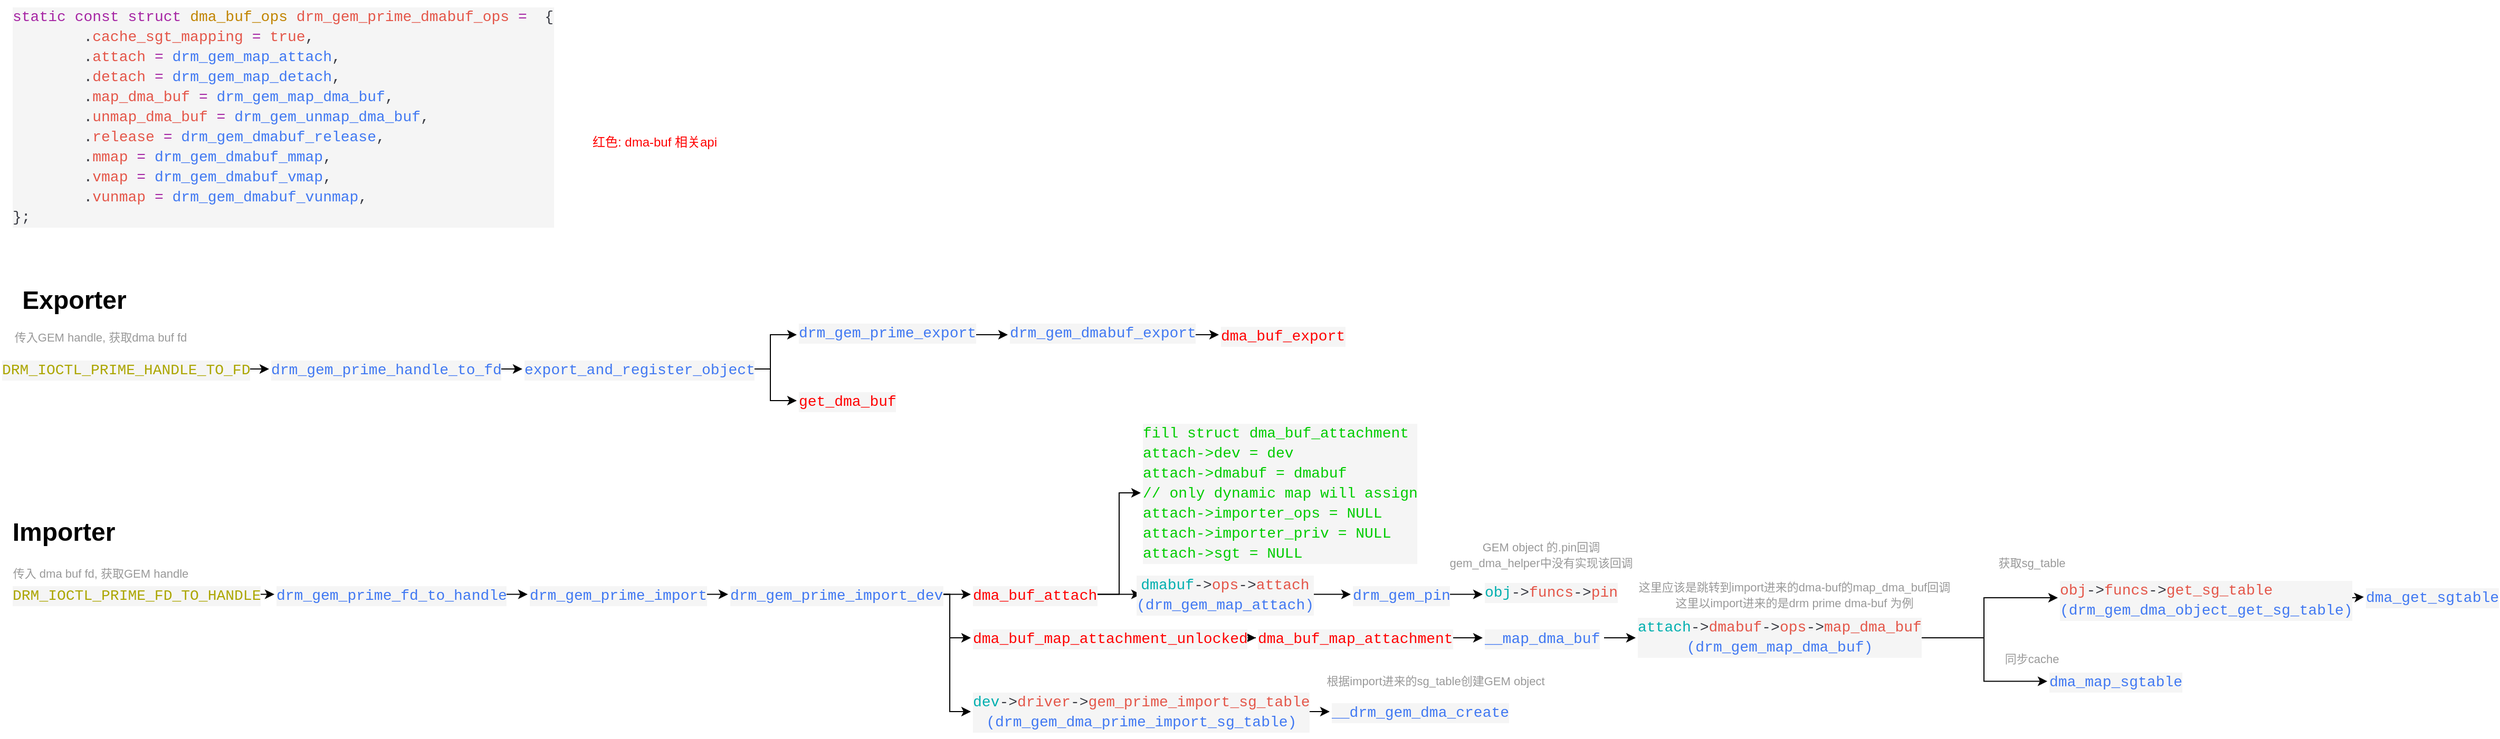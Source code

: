 <mxfile version="25.0.3">
  <diagram name="Page-1" id="syf8CGJI8Fy8KUV9CtZf">
    <mxGraphModel dx="1252" dy="1802" grid="1" gridSize="10" guides="1" tooltips="1" connect="1" arrows="1" fold="1" page="1" pageScale="1" pageWidth="827" pageHeight="1169" math="0" shadow="0">
      <root>
        <mxCell id="0" />
        <mxCell id="1" parent="0" />
        <mxCell id="7QPMSQ-8bjf0m_F3JloD-5" value="" style="edgeStyle=orthogonalEdgeStyle;rounded=0;orthogonalLoop=1;jettySize=auto;html=1;" edge="1" parent="1" source="7QPMSQ-8bjf0m_F3JloD-2" target="7QPMSQ-8bjf0m_F3JloD-3">
          <mxGeometry relative="1" as="geometry" />
        </mxCell>
        <mxCell id="7QPMSQ-8bjf0m_F3JloD-2" value="&lt;div style=&quot;color: #383a42;background-color: #f5f5f5;font-family: Consolas, &#39;Courier New&#39;, monospace;font-weight: normal;font-size: 14px;line-height: 19px;white-space: pre;&quot;&gt;&lt;div&gt;&lt;span style=&quot;color: #aca600;&quot;&gt;DRM_IOCTL_PRIME_HANDLE_TO_FD&lt;/span&gt;&lt;/div&gt;&lt;/div&gt;" style="text;whiteSpace=wrap;html=1;" vertex="1" parent="1">
          <mxGeometry y="95" width="230" height="30" as="geometry" />
        </mxCell>
        <mxCell id="7QPMSQ-8bjf0m_F3JloD-10" style="edgeStyle=orthogonalEdgeStyle;rounded=0;orthogonalLoop=1;jettySize=auto;html=1;exitX=1;exitY=0.5;exitDx=0;exitDy=0;entryX=0;entryY=0.5;entryDx=0;entryDy=0;" edge="1" parent="1" source="7QPMSQ-8bjf0m_F3JloD-3" target="7QPMSQ-8bjf0m_F3JloD-8">
          <mxGeometry relative="1" as="geometry" />
        </mxCell>
        <mxCell id="7QPMSQ-8bjf0m_F3JloD-3" value="&lt;div style=&quot;color: #383a42;background-color: #f5f5f5;font-family: Consolas, &#39;Courier New&#39;, monospace;font-weight: normal;font-size: 14px;line-height: 19px;white-space: pre;&quot;&gt;&lt;div&gt;&lt;span style=&quot;color: #4078f2;&quot;&gt;drm_gem_prime_handle_to_fd&lt;/span&gt;&lt;/div&gt;&lt;/div&gt;" style="text;whiteSpace=wrap;html=1;" vertex="1" parent="1">
          <mxGeometry x="255" y="95" width="210" height="30" as="geometry" />
        </mxCell>
        <mxCell id="7QPMSQ-8bjf0m_F3JloD-6" value="&lt;font color=&quot;#999999&quot; style=&quot;font-size: 11px;&quot;&gt;传入GEM handle, 获取dma buf fd&lt;/font&gt;" style="text;html=1;align=center;verticalAlign=middle;resizable=0;points=[];autosize=1;strokeColor=none;fillColor=none;" vertex="1" parent="1">
          <mxGeometry y="65" width="190" height="30" as="geometry" />
        </mxCell>
        <mxCell id="7QPMSQ-8bjf0m_F3JloD-13" value="" style="edgeStyle=orthogonalEdgeStyle;rounded=0;orthogonalLoop=1;jettySize=auto;html=1;" edge="1" parent="1" source="7QPMSQ-8bjf0m_F3JloD-8" target="7QPMSQ-8bjf0m_F3JloD-12">
          <mxGeometry relative="1" as="geometry" />
        </mxCell>
        <mxCell id="7QPMSQ-8bjf0m_F3JloD-15" style="edgeStyle=orthogonalEdgeStyle;rounded=0;orthogonalLoop=1;jettySize=auto;html=1;exitX=1;exitY=0.5;exitDx=0;exitDy=0;entryX=0;entryY=0.5;entryDx=0;entryDy=0;" edge="1" parent="1" source="7QPMSQ-8bjf0m_F3JloD-8" target="7QPMSQ-8bjf0m_F3JloD-14">
          <mxGeometry relative="1" as="geometry" />
        </mxCell>
        <mxCell id="7QPMSQ-8bjf0m_F3JloD-8" value="&lt;div style=&quot;color: #383a42;background-color: #f5f5f5;font-family: Consolas, &#39;Courier New&#39;, monospace;font-weight: normal;font-size: 14px;line-height: 19px;white-space: pre;&quot;&gt;&lt;div&gt;&lt;span style=&quot;color: #4078f2;&quot;&gt;export_and_register_object&lt;/span&gt;&lt;/div&gt;&lt;/div&gt;" style="text;whiteSpace=wrap;html=1;" vertex="1" parent="1">
          <mxGeometry x="495" y="95" width="210" height="30" as="geometry" />
        </mxCell>
        <mxCell id="7QPMSQ-8bjf0m_F3JloD-17" value="" style="edgeStyle=orthogonalEdgeStyle;rounded=0;orthogonalLoop=1;jettySize=auto;html=1;" edge="1" parent="1" source="7QPMSQ-8bjf0m_F3JloD-12" target="7QPMSQ-8bjf0m_F3JloD-16">
          <mxGeometry relative="1" as="geometry" />
        </mxCell>
        <mxCell id="7QPMSQ-8bjf0m_F3JloD-12" value="&lt;div style=&quot;color: #383a42;background-color: #f5f5f5;font-family: Consolas, &#39;Courier New&#39;, monospace;font-weight: normal;font-size: 14px;line-height: 19px;white-space: pre;&quot;&gt;&lt;div&gt;&lt;span style=&quot;color: #4078f2;&quot;&gt;drm_gem_prime_export&lt;/span&gt;&lt;/div&gt;&lt;/div&gt;" style="text;whiteSpace=wrap;html=1;" vertex="1" parent="1">
          <mxGeometry x="755" y="60" width="160" height="35" as="geometry" />
        </mxCell>
        <mxCell id="7QPMSQ-8bjf0m_F3JloD-14" value="&lt;div style=&quot;background-color: rgb(245, 245, 245); font-family: Consolas, &amp;quot;Courier New&amp;quot;, monospace; font-weight: normal; font-size: 14px; line-height: 19px; white-space: pre;&quot;&gt;&lt;div style=&quot;&quot;&gt;&lt;font color=&quot;#ff0000&quot;&gt;get_dma_buf&lt;/font&gt;&lt;/div&gt;&lt;/div&gt;" style="text;whiteSpace=wrap;html=1;" vertex="1" parent="1">
          <mxGeometry x="755" y="125" width="90" height="30" as="geometry" />
        </mxCell>
        <mxCell id="7QPMSQ-8bjf0m_F3JloD-19" value="" style="edgeStyle=orthogonalEdgeStyle;rounded=0;orthogonalLoop=1;jettySize=auto;html=1;" edge="1" parent="1" source="7QPMSQ-8bjf0m_F3JloD-16" target="7QPMSQ-8bjf0m_F3JloD-18">
          <mxGeometry relative="1" as="geometry" />
        </mxCell>
        <mxCell id="7QPMSQ-8bjf0m_F3JloD-16" value="&lt;div style=&quot;color: #383a42;background-color: #f5f5f5;font-family: Consolas, &#39;Courier New&#39;, monospace;font-weight: normal;font-size: 14px;line-height: 19px;white-space: pre;&quot;&gt;&lt;div&gt;&lt;span style=&quot;color: #4078f2;&quot;&gt;drm_gem_dmabuf_export&lt;/span&gt;&lt;/div&gt;&lt;/div&gt;" style="text;whiteSpace=wrap;html=1;" vertex="1" parent="1">
          <mxGeometry x="955" y="60" width="170" height="35" as="geometry" />
        </mxCell>
        <mxCell id="7QPMSQ-8bjf0m_F3JloD-18" value="&lt;div style=&quot;background-color: rgb(245, 245, 245); font-family: Consolas, &amp;quot;Courier New&amp;quot;, monospace; font-weight: normal; font-size: 14px; line-height: 19px; white-space: pre;&quot;&gt;&lt;div style=&quot;&quot;&gt;&lt;font color=&quot;#ff0000&quot;&gt;dma_buf_export&lt;/font&gt;&lt;/div&gt;&lt;/div&gt;" style="text;whiteSpace=wrap;html=1;" vertex="1" parent="1">
          <mxGeometry x="1155" y="62.5" width="120" height="30" as="geometry" />
        </mxCell>
        <mxCell id="7QPMSQ-8bjf0m_F3JloD-24" value="" style="edgeStyle=orthogonalEdgeStyle;rounded=0;orthogonalLoop=1;jettySize=auto;html=1;" edge="1" parent="1" source="7QPMSQ-8bjf0m_F3JloD-20" target="7QPMSQ-8bjf0m_F3JloD-23">
          <mxGeometry relative="1" as="geometry" />
        </mxCell>
        <mxCell id="7QPMSQ-8bjf0m_F3JloD-20" value="&lt;div style=&quot;color: #383a42;background-color: #f5f5f5;font-family: Consolas, &#39;Courier New&#39;, monospace;font-weight: normal;font-size: 14px;line-height: 19px;white-space: pre;&quot;&gt;&lt;div&gt;&lt;span style=&quot;color: #aca600;&quot;&gt;DRM_IOCTL_PRIME_FD_TO_HANDLE&lt;/span&gt;&lt;/div&gt;&lt;/div&gt;" style="text;whiteSpace=wrap;html=1;" vertex="1" parent="1">
          <mxGeometry x="10" y="308.75" width="220" height="30" as="geometry" />
        </mxCell>
        <mxCell id="7QPMSQ-8bjf0m_F3JloD-21" value="传入 dma buf fd, 获取GEM handle" style="text;html=1;align=center;verticalAlign=middle;resizable=0;points=[];autosize=1;strokeColor=none;fillColor=none;fontSize=11;fontColor=#999999;" vertex="1" parent="1">
          <mxGeometry y="288.75" width="190" height="30" as="geometry" />
        </mxCell>
        <mxCell id="7QPMSQ-8bjf0m_F3JloD-27" value="" style="edgeStyle=orthogonalEdgeStyle;rounded=0;orthogonalLoop=1;jettySize=auto;html=1;" edge="1" parent="1" source="7QPMSQ-8bjf0m_F3JloD-22" target="7QPMSQ-8bjf0m_F3JloD-25">
          <mxGeometry relative="1" as="geometry" />
        </mxCell>
        <mxCell id="7QPMSQ-8bjf0m_F3JloD-22" value="&lt;div style=&quot;color: #383a42;background-color: #f5f5f5;font-family: Consolas, &#39;Courier New&#39;, monospace;font-weight: normal;font-size: 14px;line-height: 19px;white-space: pre;&quot;&gt;&lt;div&gt;&lt;span style=&quot;color: #4078f2;&quot;&gt;drm_gem_prime_import&lt;/span&gt;&lt;/div&gt;&lt;/div&gt;" style="text;whiteSpace=wrap;html=1;" vertex="1" parent="1">
          <mxGeometry x="500" y="308.75" width="160" height="30" as="geometry" />
        </mxCell>
        <mxCell id="7QPMSQ-8bjf0m_F3JloD-26" value="" style="edgeStyle=orthogonalEdgeStyle;rounded=0;orthogonalLoop=1;jettySize=auto;html=1;" edge="1" parent="1" source="7QPMSQ-8bjf0m_F3JloD-23" target="7QPMSQ-8bjf0m_F3JloD-22">
          <mxGeometry relative="1" as="geometry" />
        </mxCell>
        <mxCell id="7QPMSQ-8bjf0m_F3JloD-23" value="&lt;div style=&quot;color: #383a42;background-color: #f5f5f5;font-family: Consolas, &#39;Courier New&#39;, monospace;font-weight: normal;font-size: 14px;line-height: 19px;white-space: pre;&quot;&gt;&lt;div&gt;&lt;span style=&quot;color: #4078f2;&quot;&gt;drm_gem_prime_fd_to_handle&lt;/span&gt;&lt;/div&gt;&lt;/div&gt;" style="text;whiteSpace=wrap;html=1;" vertex="1" parent="1">
          <mxGeometry x="260" y="308.75" width="210" height="30" as="geometry" />
        </mxCell>
        <mxCell id="7QPMSQ-8bjf0m_F3JloD-29" style="edgeStyle=orthogonalEdgeStyle;rounded=0;orthogonalLoop=1;jettySize=auto;html=1;exitX=1;exitY=0.5;exitDx=0;exitDy=0;entryX=0;entryY=0.5;entryDx=0;entryDy=0;" edge="1" parent="1" source="7QPMSQ-8bjf0m_F3JloD-25" target="7QPMSQ-8bjf0m_F3JloD-28">
          <mxGeometry relative="1" as="geometry" />
        </mxCell>
        <mxCell id="7QPMSQ-8bjf0m_F3JloD-41" style="edgeStyle=orthogonalEdgeStyle;rounded=0;orthogonalLoop=1;jettySize=auto;html=1;exitX=1;exitY=0.5;exitDx=0;exitDy=0;entryX=0;entryY=0.5;entryDx=0;entryDy=0;" edge="1" parent="1" source="7QPMSQ-8bjf0m_F3JloD-25" target="7QPMSQ-8bjf0m_F3JloD-39">
          <mxGeometry relative="1" as="geometry" />
        </mxCell>
        <mxCell id="7QPMSQ-8bjf0m_F3JloD-43" style="edgeStyle=orthogonalEdgeStyle;rounded=0;orthogonalLoop=1;jettySize=auto;html=1;exitX=1;exitY=0.5;exitDx=0;exitDy=0;entryX=0;entryY=0.5;entryDx=0;entryDy=0;" edge="1" parent="1" source="7QPMSQ-8bjf0m_F3JloD-25" target="7QPMSQ-8bjf0m_F3JloD-42">
          <mxGeometry relative="1" as="geometry" />
        </mxCell>
        <mxCell id="7QPMSQ-8bjf0m_F3JloD-25" value="&lt;div style=&quot;color: #383a42;background-color: #f5f5f5;font-family: Consolas, &#39;Courier New&#39;, monospace;font-weight: normal;font-size: 14px;line-height: 19px;white-space: pre;&quot;&gt;&lt;div&gt;&lt;span style=&quot;color: #4078f2;&quot;&gt;drm_gem_prime_import_dev&lt;/span&gt;&lt;/div&gt;&lt;/div&gt;" style="text;whiteSpace=wrap;html=1;" vertex="1" parent="1">
          <mxGeometry x="690" y="308.75" width="190" height="30" as="geometry" />
        </mxCell>
        <mxCell id="7QPMSQ-8bjf0m_F3JloD-31" value="" style="edgeStyle=orthogonalEdgeStyle;rounded=0;orthogonalLoop=1;jettySize=auto;html=1;" edge="1" parent="1" source="7QPMSQ-8bjf0m_F3JloD-28" target="7QPMSQ-8bjf0m_F3JloD-30">
          <mxGeometry relative="1" as="geometry" />
        </mxCell>
        <mxCell id="7QPMSQ-8bjf0m_F3JloD-54" style="edgeStyle=orthogonalEdgeStyle;rounded=0;orthogonalLoop=1;jettySize=auto;html=1;exitX=1;exitY=0.5;exitDx=0;exitDy=0;entryX=0;entryY=0.5;entryDx=0;entryDy=0;" edge="1" parent="1" source="7QPMSQ-8bjf0m_F3JloD-28" target="7QPMSQ-8bjf0m_F3JloD-52">
          <mxGeometry relative="1" as="geometry" />
        </mxCell>
        <mxCell id="7QPMSQ-8bjf0m_F3JloD-28" value="&lt;div style=&quot;background-color: rgb(245, 245, 245); font-family: Consolas, &amp;quot;Courier New&amp;quot;, monospace; font-weight: normal; font-size: 14px; line-height: 19px; white-space: pre;&quot;&gt;&lt;div style=&quot;&quot;&gt;&lt;font color=&quot;#ff0000&quot;&gt;dma_buf_attach&lt;/font&gt;&lt;/div&gt;&lt;/div&gt;" style="text;whiteSpace=wrap;html=1;" vertex="1" parent="1">
          <mxGeometry x="920" y="308.75" width="120" height="30" as="geometry" />
        </mxCell>
        <mxCell id="7QPMSQ-8bjf0m_F3JloD-35" value="" style="edgeStyle=orthogonalEdgeStyle;rounded=0;orthogonalLoop=1;jettySize=auto;html=1;" edge="1" parent="1" source="7QPMSQ-8bjf0m_F3JloD-30" target="7QPMSQ-8bjf0m_F3JloD-34">
          <mxGeometry relative="1" as="geometry" />
        </mxCell>
        <mxCell id="7QPMSQ-8bjf0m_F3JloD-30" value="&lt;div style=&quot;background-color: rgb(245, 245, 245); font-family: Consolas, &amp;quot;Courier New&amp;quot;, monospace; font-weight: normal; font-size: 14px; line-height: 19px; white-space: pre;&quot;&gt;&lt;div style=&quot;color: rgb(56, 58, 66);&quot;&gt;&lt;span style=&quot;color: #00afaf;&quot;&gt;dmabuf&lt;/span&gt;&lt;span style=&quot;color: #383a42;&quot;&gt;-&amp;gt;&lt;/span&gt;&lt;span style=&quot;color: #e45649;&quot;&gt;ops&lt;/span&gt;&lt;span style=&quot;color: #383a42;&quot;&gt;-&amp;gt;&lt;/span&gt;&lt;span style=&quot;color: #e45649;&quot;&gt;attach&lt;/span&gt;&lt;/div&gt;&lt;div style=&quot;&quot;&gt;&lt;span style=&quot;color: rgb(64, 120, 242);&quot;&gt;(drm_gem_map_attach)&lt;/span&gt;&lt;/div&gt;&lt;/div&gt;" style="text;whiteSpace=wrap;html=1;align=center;" vertex="1" parent="1">
          <mxGeometry x="1081" y="298.75" width="160" height="50" as="geometry" />
        </mxCell>
        <mxCell id="7QPMSQ-8bjf0m_F3JloD-32" value="&lt;div style=&quot;color: #383a42;background-color: #f5f5f5;font-family: Consolas, &#39;Courier New&#39;, monospace;font-weight: normal;font-size: 14px;line-height: 19px;white-space: pre;&quot;&gt;&lt;div&gt;&lt;span style=&quot;color: #a626a4;&quot;&gt;static&lt;/span&gt;&lt;span style=&quot;color: #383a42;&quot;&gt; &lt;/span&gt;&lt;span style=&quot;color: #a626a4;&quot;&gt;const&lt;/span&gt;&lt;span style=&quot;color: #383a42;&quot;&gt; &lt;/span&gt;&lt;span style=&quot;color: #a626a4;&quot;&gt;struct&lt;/span&gt;&lt;span style=&quot;color: #383a42;&quot;&gt; &lt;/span&gt;&lt;span style=&quot;color: #c18401;&quot;&gt;dma_buf_ops&lt;/span&gt;&lt;span style=&quot;color: #383a42;&quot;&gt; &lt;/span&gt;&lt;span style=&quot;color: #e45649;&quot;&gt;drm_gem_prime_dmabuf_ops&lt;/span&gt;&lt;span style=&quot;color: #383a42;&quot;&gt; &lt;/span&gt;&lt;span style=&quot;color: #a626a4;&quot;&gt;=&lt;/span&gt;&lt;span style=&quot;color: #383a42;&quot;&gt; &amp;nbsp;{&lt;/span&gt;&lt;/div&gt;&lt;div&gt;&lt;span style=&quot;color: #383a42;&quot;&gt;&amp;nbsp; &amp;nbsp; &amp;nbsp; &amp;nbsp; .&lt;/span&gt;&lt;span style=&quot;color: #e45649;&quot;&gt;cache_sgt_mapping&lt;/span&gt;&lt;span style=&quot;color: #383a42;&quot;&gt; &lt;/span&gt;&lt;span style=&quot;color: #a626a4;&quot;&gt;=&lt;/span&gt;&lt;span style=&quot;color: #383a42;&quot;&gt; &lt;/span&gt;&lt;span style=&quot;color: #e45649;&quot;&gt;true&lt;/span&gt;&lt;span style=&quot;color: #383a42;&quot;&gt;,&lt;/span&gt;&lt;/div&gt;&lt;div&gt;&lt;span style=&quot;color: #383a42;&quot;&gt;&amp;nbsp; &amp;nbsp; &amp;nbsp; &amp;nbsp; .&lt;/span&gt;&lt;span style=&quot;color: #e45649;&quot;&gt;attach&lt;/span&gt;&lt;span style=&quot;color: #383a42;&quot;&gt; &lt;/span&gt;&lt;span style=&quot;color: #a626a4;&quot;&gt;=&lt;/span&gt;&lt;span style=&quot;color: #383a42;&quot;&gt; &lt;/span&gt;&lt;span style=&quot;color: #4078f2;&quot;&gt;drm_gem_map_attach&lt;/span&gt;&lt;span style=&quot;color: #383a42;&quot;&gt;,&lt;/span&gt;&lt;/div&gt;&lt;div&gt;&lt;span style=&quot;color: #383a42;&quot;&gt;&amp;nbsp; &amp;nbsp; &amp;nbsp; &amp;nbsp; .&lt;/span&gt;&lt;span style=&quot;color: #e45649;&quot;&gt;detach&lt;/span&gt;&lt;span style=&quot;color: #383a42;&quot;&gt; &lt;/span&gt;&lt;span style=&quot;color: #a626a4;&quot;&gt;=&lt;/span&gt;&lt;span style=&quot;color: #383a42;&quot;&gt; &lt;/span&gt;&lt;span style=&quot;color: #4078f2;&quot;&gt;drm_gem_map_detach&lt;/span&gt;&lt;span style=&quot;color: #383a42;&quot;&gt;,&lt;/span&gt;&lt;/div&gt;&lt;div&gt;&lt;span style=&quot;color: #383a42;&quot;&gt;&amp;nbsp; &amp;nbsp; &amp;nbsp; &amp;nbsp; .&lt;/span&gt;&lt;span style=&quot;color: #e45649;&quot;&gt;map_dma_buf&lt;/span&gt;&lt;span style=&quot;color: #383a42;&quot;&gt; &lt;/span&gt;&lt;span style=&quot;color: #a626a4;&quot;&gt;=&lt;/span&gt;&lt;span style=&quot;color: #383a42;&quot;&gt; &lt;/span&gt;&lt;span style=&quot;color: #4078f2;&quot;&gt;drm_gem_map_dma_buf&lt;/span&gt;&lt;span style=&quot;color: #383a42;&quot;&gt;,&lt;/span&gt;&lt;/div&gt;&lt;div&gt;&lt;span style=&quot;color: #383a42;&quot;&gt;&amp;nbsp; &amp;nbsp; &amp;nbsp; &amp;nbsp; .&lt;/span&gt;&lt;span style=&quot;color: #e45649;&quot;&gt;unmap_dma_buf&lt;/span&gt;&lt;span style=&quot;color: #383a42;&quot;&gt; &lt;/span&gt;&lt;span style=&quot;color: #a626a4;&quot;&gt;=&lt;/span&gt;&lt;span style=&quot;color: #383a42;&quot;&gt; &lt;/span&gt;&lt;span style=&quot;color: #4078f2;&quot;&gt;drm_gem_unmap_dma_buf&lt;/span&gt;&lt;span style=&quot;color: #383a42;&quot;&gt;,&lt;/span&gt;&lt;/div&gt;&lt;div&gt;&lt;span style=&quot;color: #383a42;&quot;&gt;&amp;nbsp; &amp;nbsp; &amp;nbsp; &amp;nbsp; .&lt;/span&gt;&lt;span style=&quot;color: #e45649;&quot;&gt;release&lt;/span&gt;&lt;span style=&quot;color: #383a42;&quot;&gt; &lt;/span&gt;&lt;span style=&quot;color: #a626a4;&quot;&gt;=&lt;/span&gt;&lt;span style=&quot;color: #383a42;&quot;&gt; &lt;/span&gt;&lt;span style=&quot;color: #4078f2;&quot;&gt;drm_gem_dmabuf_release&lt;/span&gt;&lt;span style=&quot;color: #383a42;&quot;&gt;,&lt;/span&gt;&lt;/div&gt;&lt;div&gt;&lt;span style=&quot;color: #383a42;&quot;&gt;&amp;nbsp; &amp;nbsp; &amp;nbsp; &amp;nbsp; .&lt;/span&gt;&lt;span style=&quot;color: #e45649;&quot;&gt;mmap&lt;/span&gt;&lt;span style=&quot;color: #383a42;&quot;&gt; &lt;/span&gt;&lt;span style=&quot;color: #a626a4;&quot;&gt;=&lt;/span&gt;&lt;span style=&quot;color: #383a42;&quot;&gt; &lt;/span&gt;&lt;span style=&quot;color: #4078f2;&quot;&gt;drm_gem_dmabuf_mmap&lt;/span&gt;&lt;span style=&quot;color: #383a42;&quot;&gt;,&lt;/span&gt;&lt;/div&gt;&lt;div&gt;&lt;span style=&quot;color: #383a42;&quot;&gt;&amp;nbsp; &amp;nbsp; &amp;nbsp; &amp;nbsp; .&lt;/span&gt;&lt;span style=&quot;color: #e45649;&quot;&gt;vmap&lt;/span&gt;&lt;span style=&quot;color: #383a42;&quot;&gt; &lt;/span&gt;&lt;span style=&quot;color: #a626a4;&quot;&gt;=&lt;/span&gt;&lt;span style=&quot;color: #383a42;&quot;&gt; &lt;/span&gt;&lt;span style=&quot;color: #4078f2;&quot;&gt;drm_gem_dmabuf_vmap&lt;/span&gt;&lt;span style=&quot;color: #383a42;&quot;&gt;,&lt;/span&gt;&lt;/div&gt;&lt;div&gt;&lt;span style=&quot;color: #383a42;&quot;&gt;&amp;nbsp; &amp;nbsp; &amp;nbsp; &amp;nbsp; .&lt;/span&gt;&lt;span style=&quot;color: #e45649;&quot;&gt;vunmap&lt;/span&gt;&lt;span style=&quot;color: #383a42;&quot;&gt; &lt;/span&gt;&lt;span style=&quot;color: #a626a4;&quot;&gt;=&lt;/span&gt;&lt;span style=&quot;color: #383a42;&quot;&gt; &lt;/span&gt;&lt;span style=&quot;color: #4078f2;&quot;&gt;drm_gem_dmabuf_vunmap&lt;/span&gt;&lt;span style=&quot;color: #383a42;&quot;&gt;,&lt;/span&gt;&lt;/div&gt;&lt;div&gt;&lt;span style=&quot;color: #383a42;&quot;&gt;};&lt;/span&gt;&lt;/div&gt;&lt;/div&gt;" style="text;whiteSpace=wrap;html=1;" vertex="1" parent="1">
          <mxGeometry x="10" y="-240" width="500" height="230" as="geometry" />
        </mxCell>
        <mxCell id="7QPMSQ-8bjf0m_F3JloD-37" value="" style="edgeStyle=orthogonalEdgeStyle;rounded=0;orthogonalLoop=1;jettySize=auto;html=1;" edge="1" parent="1" source="7QPMSQ-8bjf0m_F3JloD-34" target="7QPMSQ-8bjf0m_F3JloD-36">
          <mxGeometry relative="1" as="geometry" />
        </mxCell>
        <mxCell id="7QPMSQ-8bjf0m_F3JloD-34" value="&lt;div style=&quot;color: #383a42;background-color: #f5f5f5;font-family: Consolas, &#39;Courier New&#39;, monospace;font-weight: normal;font-size: 14px;line-height: 19px;white-space: pre;&quot;&gt;&lt;div&gt;&lt;span style=&quot;color: #4078f2;&quot;&gt;drm_gem_pin&lt;/span&gt;&lt;/div&gt;&lt;/div&gt;" style="text;whiteSpace=wrap;html=1;" vertex="1" parent="1">
          <mxGeometry x="1280" y="308.75" width="90" height="30" as="geometry" />
        </mxCell>
        <mxCell id="7QPMSQ-8bjf0m_F3JloD-36" value="&lt;div style=&quot;color: #383a42;background-color: #f5f5f5;font-family: Consolas, &#39;Courier New&#39;, monospace;font-weight: normal;font-size: 14px;line-height: 19px;white-space: pre;&quot;&gt;&lt;div&gt;&lt;span style=&quot;color: #00afaf;&quot;&gt;obj&lt;/span&gt;&lt;span style=&quot;color: #383a42;&quot;&gt;-&amp;gt;&lt;/span&gt;&lt;span style=&quot;color: #e45649;&quot;&gt;funcs&lt;/span&gt;&lt;span style=&quot;color: #383a42;&quot;&gt;-&amp;gt;&lt;/span&gt;&lt;span style=&quot;color: #e45649;&quot;&gt;pin&lt;/span&gt;&lt;/div&gt;&lt;/div&gt;" style="text;whiteSpace=wrap;html=1;" vertex="1" parent="1">
          <mxGeometry x="1405" y="306.25" width="120" height="35" as="geometry" />
        </mxCell>
        <mxCell id="7QPMSQ-8bjf0m_F3JloD-38" value="&lt;font color=&quot;#999999&quot; style=&quot;font-size: 11px;&quot;&gt;GEM object 的.pin回调&lt;/font&gt;&lt;div&gt;&lt;font color=&quot;#999999&quot;&gt;&lt;span style=&quot;font-size: 11px;&quot;&gt;gem_dma_helper中没有实现该回调&lt;/span&gt;&lt;/font&gt;&lt;/div&gt;" style="text;html=1;align=center;verticalAlign=middle;resizable=0;points=[];autosize=1;strokeColor=none;fillColor=none;" vertex="1" parent="1">
          <mxGeometry x="1360" y="266.25" width="200" height="40" as="geometry" />
        </mxCell>
        <mxCell id="7QPMSQ-8bjf0m_F3JloD-46" value="" style="edgeStyle=orthogonalEdgeStyle;rounded=0;orthogonalLoop=1;jettySize=auto;html=1;" edge="1" parent="1" source="7QPMSQ-8bjf0m_F3JloD-39" target="7QPMSQ-8bjf0m_F3JloD-45">
          <mxGeometry relative="1" as="geometry" />
        </mxCell>
        <mxCell id="7QPMSQ-8bjf0m_F3JloD-39" value="&lt;div style=&quot;background-color: rgb(245, 245, 245); font-family: Consolas, &amp;quot;Courier New&amp;quot;, monospace; font-weight: normal; font-size: 14px; line-height: 19px; white-space: pre;&quot;&gt;&lt;div style=&quot;&quot;&gt;&lt;font color=&quot;#ff0000&quot;&gt;dma_buf_map_attachment_unlocked&lt;/font&gt;&lt;/div&gt;&lt;/div&gt;" style="text;whiteSpace=wrap;html=1;" vertex="1" parent="1">
          <mxGeometry x="920" y="350" width="250" height="30" as="geometry" />
        </mxCell>
        <mxCell id="7QPMSQ-8bjf0m_F3JloD-40" value="&lt;font color=&quot;#ff0000&quot;&gt;红色: dma-buf 相关api&lt;/font&gt;" style="text;html=1;align=center;verticalAlign=middle;resizable=0;points=[];autosize=1;strokeColor=none;fillColor=none;" vertex="1" parent="1">
          <mxGeometry x="550" y="-120" width="140" height="30" as="geometry" />
        </mxCell>
        <mxCell id="7QPMSQ-8bjf0m_F3JloD-67" value="" style="edgeStyle=orthogonalEdgeStyle;rounded=0;orthogonalLoop=1;jettySize=auto;html=1;" edge="1" parent="1" source="7QPMSQ-8bjf0m_F3JloD-42" target="7QPMSQ-8bjf0m_F3JloD-66">
          <mxGeometry relative="1" as="geometry" />
        </mxCell>
        <mxCell id="7QPMSQ-8bjf0m_F3JloD-42" value="&lt;div style=&quot;background-color: rgb(245, 245, 245); font-family: Consolas, &amp;quot;Courier New&amp;quot;, monospace; font-weight: normal; font-size: 14px; line-height: 19px; white-space: pre;&quot;&gt;&lt;div style=&quot;color: rgb(56, 58, 66);&quot;&gt;&lt;span style=&quot;color: #00afaf;&quot;&gt;dev&lt;/span&gt;&lt;span style=&quot;color: #383a42;&quot;&gt;-&amp;gt;&lt;/span&gt;&lt;span style=&quot;color: #e45649;&quot;&gt;driver&lt;/span&gt;&lt;span style=&quot;color: #383a42;&quot;&gt;-&amp;gt;&lt;/span&gt;&lt;span style=&quot;color: #e45649;&quot;&gt;gem_prime_import_sg_table&lt;/span&gt;&lt;/div&gt;&lt;div style=&quot;text-align: center;&quot;&gt;&lt;font color=&quot;#4078f2&quot;&gt;(drm_gem_dma_prime_import_sg_table)&lt;/font&gt;&lt;/div&gt;&lt;/div&gt;" style="text;whiteSpace=wrap;html=1;" vertex="1" parent="1">
          <mxGeometry x="920" y="410" width="300" height="50" as="geometry" />
        </mxCell>
        <mxCell id="7QPMSQ-8bjf0m_F3JloD-48" value="" style="edgeStyle=orthogonalEdgeStyle;rounded=0;orthogonalLoop=1;jettySize=auto;html=1;" edge="1" parent="1" source="7QPMSQ-8bjf0m_F3JloD-45" target="7QPMSQ-8bjf0m_F3JloD-47">
          <mxGeometry relative="1" as="geometry" />
        </mxCell>
        <mxCell id="7QPMSQ-8bjf0m_F3JloD-45" value="&lt;div style=&quot;background-color: rgb(245, 245, 245); font-family: Consolas, &amp;quot;Courier New&amp;quot;, monospace; font-weight: normal; font-size: 14px; line-height: 19px; white-space: pre;&quot;&gt;&lt;div style=&quot;&quot;&gt;&lt;font color=&quot;#ff0000&quot;&gt;dma_buf_map_attachment&lt;/font&gt;&lt;/div&gt;&lt;/div&gt;" style="text;whiteSpace=wrap;html=1;" vertex="1" parent="1">
          <mxGeometry x="1190" y="350" width="180" height="30" as="geometry" />
        </mxCell>
        <mxCell id="7QPMSQ-8bjf0m_F3JloD-50" value="" style="edgeStyle=orthogonalEdgeStyle;rounded=0;orthogonalLoop=1;jettySize=auto;html=1;" edge="1" parent="1" source="7QPMSQ-8bjf0m_F3JloD-47" target="7QPMSQ-8bjf0m_F3JloD-49">
          <mxGeometry relative="1" as="geometry" />
        </mxCell>
        <mxCell id="7QPMSQ-8bjf0m_F3JloD-47" value="&lt;div style=&quot;color: #383a42;background-color: #f5f5f5;font-family: Consolas, &#39;Courier New&#39;, monospace;font-weight: normal;font-size: 14px;line-height: 19px;white-space: pre;&quot;&gt;&lt;div&gt;&lt;span style=&quot;color: #4078f2;&quot;&gt;__map_dma_buf&lt;/span&gt;&lt;/div&gt;&lt;/div&gt;" style="text;whiteSpace=wrap;html=1;" vertex="1" parent="1">
          <mxGeometry x="1405" y="350" width="115" height="30" as="geometry" />
        </mxCell>
        <mxCell id="7QPMSQ-8bjf0m_F3JloD-70" style="edgeStyle=orthogonalEdgeStyle;rounded=0;orthogonalLoop=1;jettySize=auto;html=1;exitX=1;exitY=0.5;exitDx=0;exitDy=0;" edge="1" parent="1" source="7QPMSQ-8bjf0m_F3JloD-49" target="7QPMSQ-8bjf0m_F3JloD-55">
          <mxGeometry relative="1" as="geometry">
            <Array as="points">
              <mxPoint x="1880" y="365" />
              <mxPoint x="1880" y="327" />
            </Array>
          </mxGeometry>
        </mxCell>
        <mxCell id="7QPMSQ-8bjf0m_F3JloD-71" style="edgeStyle=orthogonalEdgeStyle;rounded=0;orthogonalLoop=1;jettySize=auto;html=1;exitX=1;exitY=0.5;exitDx=0;exitDy=0;entryX=0;entryY=0.5;entryDx=0;entryDy=0;" edge="1" parent="1" source="7QPMSQ-8bjf0m_F3JloD-49" target="7QPMSQ-8bjf0m_F3JloD-56">
          <mxGeometry relative="1" as="geometry">
            <Array as="points">
              <mxPoint x="1880" y="365" />
              <mxPoint x="1880" y="406" />
            </Array>
          </mxGeometry>
        </mxCell>
        <mxCell id="7QPMSQ-8bjf0m_F3JloD-49" value="&lt;div style=&quot;background-color: rgb(245, 245, 245); font-family: Consolas, &amp;quot;Courier New&amp;quot;, monospace; font-weight: normal; font-size: 14px; line-height: 19px; white-space: pre;&quot;&gt;&lt;div style=&quot;color: rgb(56, 58, 66);&quot;&gt;&lt;span style=&quot;color: #00afaf;&quot;&gt;attach&lt;/span&gt;&lt;span style=&quot;color: #383a42;&quot;&gt;-&amp;gt;&lt;/span&gt;&lt;span style=&quot;color: #e45649;&quot;&gt;dmabuf&lt;/span&gt;&lt;span style=&quot;color: #383a42;&quot;&gt;-&amp;gt;&lt;/span&gt;&lt;span style=&quot;color: #e45649;&quot;&gt;ops&lt;/span&gt;&lt;span style=&quot;color: #383a42;&quot;&gt;-&amp;gt;&lt;/span&gt;&lt;span style=&quot;color: #e45649;&quot;&gt;map_dma_buf&lt;/span&gt;&lt;/div&gt;&lt;div style=&quot;text-align: center;&quot;&gt;&lt;font color=&quot;#4078f2&quot;&gt;(drm_gem_map_dma_buf)&lt;/font&gt;&lt;/div&gt;&lt;/div&gt;" style="text;whiteSpace=wrap;html=1;" vertex="1" parent="1">
          <mxGeometry x="1550" y="338.75" width="250" height="52.5" as="geometry" />
        </mxCell>
        <mxCell id="7QPMSQ-8bjf0m_F3JloD-52" value="&lt;div style=&quot;background-color: rgb(245, 245, 245); font-family: Consolas, &amp;quot;Courier New&amp;quot;, monospace; font-weight: normal; font-size: 14px; line-height: 19px; white-space: pre;&quot;&gt;&lt;div style=&quot;&quot;&gt;&lt;font color=&quot;#00cc00&quot;&gt;fill struct dma_buf_attachment&lt;/font&gt;&lt;/div&gt;&lt;div style=&quot;&quot;&gt;&lt;font color=&quot;#00cc00&quot;&gt;attach-&amp;gt;dev = dev&lt;/font&gt;&lt;/div&gt;&lt;div style=&quot;&quot;&gt;&lt;div style=&quot;line-height: 19px;&quot;&gt;&lt;font color=&quot;#00cc00&quot;&gt;attach-&amp;gt;dmabuf = dmabuf&lt;/font&gt;&lt;/div&gt;&lt;div style=&quot;line-height: 19px;&quot;&gt;&lt;span style=&quot;color: rgb(0, 204, 0);&quot;&gt;// only dynamic map will assign&lt;/span&gt;&lt;/div&gt;&lt;div style=&quot;line-height: 19px;&quot;&gt;&lt;div style=&quot;line-height: 19px;&quot;&gt;&lt;font color=&quot;#00cc00&quot;&gt;attach-&amp;gt;importer_ops = NULL&lt;/font&gt;&lt;/div&gt;&lt;div style=&quot;line-height: 19px;&quot;&gt;&lt;div style=&quot;line-height: 19px;&quot;&gt;&lt;font color=&quot;#00cc00&quot;&gt;attach-&amp;gt;importer_priv = NULL&lt;/font&gt;&lt;/div&gt;&lt;/div&gt;&lt;/div&gt;&lt;div style=&quot;line-height: 19px;&quot;&gt;&lt;div style=&quot;line-height: 19px;&quot;&gt;&lt;font color=&quot;#00cc00&quot;&gt;attach-&amp;gt;sgt = NULL &lt;/font&gt;&lt;/div&gt;&lt;/div&gt;&lt;/div&gt;&lt;/div&gt;" style="text;whiteSpace=wrap;html=1;" vertex="1" parent="1">
          <mxGeometry x="1081" y="155" width="249" height="145" as="geometry" />
        </mxCell>
        <mxCell id="7QPMSQ-8bjf0m_F3JloD-60" value="" style="edgeStyle=orthogonalEdgeStyle;rounded=0;orthogonalLoop=1;jettySize=auto;html=1;" edge="1" parent="1" source="7QPMSQ-8bjf0m_F3JloD-55" target="7QPMSQ-8bjf0m_F3JloD-59">
          <mxGeometry relative="1" as="geometry" />
        </mxCell>
        <mxCell id="7QPMSQ-8bjf0m_F3JloD-55" value="&lt;div style=&quot;background-color: rgb(245, 245, 245); font-family: Consolas, &amp;quot;Courier New&amp;quot;, monospace; font-weight: normal; font-size: 14px; line-height: 19px; white-space: pre;&quot;&gt;&lt;div style=&quot;color: rgb(56, 58, 66);&quot;&gt;&lt;span style=&quot;color: #e45649;&quot;&gt;obj&lt;/span&gt;&lt;span style=&quot;color: #383a42;&quot;&gt;-&amp;gt;&lt;/span&gt;&lt;span style=&quot;color: #e45649;&quot;&gt;funcs&lt;/span&gt;&lt;span style=&quot;color: #383a42;&quot;&gt;-&amp;gt;&lt;/span&gt;&lt;span style=&quot;color: #e45649;&quot;&gt;get_sg_table&lt;/span&gt;&lt;/div&gt;&lt;div style=&quot;&quot;&gt;&lt;font color=&quot;#4078f2&quot;&gt;(drm_gem_dma_object_get_sg_table)&lt;/font&gt;&lt;/div&gt;&lt;/div&gt;" style="text;whiteSpace=wrap;html=1;" vertex="1" parent="1">
          <mxGeometry x="1950" y="303.75" width="260" height="46.25" as="geometry" />
        </mxCell>
        <mxCell id="7QPMSQ-8bjf0m_F3JloD-56" value="&lt;div style=&quot;color: #383a42;background-color: #f5f5f5;font-family: Consolas, &#39;Courier New&#39;, monospace;font-weight: normal;font-size: 14px;line-height: 19px;white-space: pre;&quot;&gt;&lt;div&gt;&lt;span style=&quot;color: #4078f2;&quot;&gt;dma_map_sgtable&lt;/span&gt;&lt;/div&gt;&lt;/div&gt;" style="text;whiteSpace=wrap;html=1;" vertex="1" parent="1">
          <mxGeometry x="1940" y="391.25" width="130" height="30" as="geometry" />
        </mxCell>
        <mxCell id="7QPMSQ-8bjf0m_F3JloD-59" value="&lt;div style=&quot;background-color: rgb(245, 245, 245); font-family: Consolas, &amp;quot;Courier New&amp;quot;, monospace; font-weight: normal; font-size: 14px; line-height: 19px; white-space: pre;&quot;&gt;&lt;div style=&quot;&quot;&gt;&lt;font color=&quot;#4078f2&quot;&gt;dma_get_sgtable&lt;/font&gt;&lt;/div&gt;&lt;/div&gt;" style="text;whiteSpace=wrap;html=1;" vertex="1" parent="1">
          <mxGeometry x="2240" y="311.25" width="120" height="30" as="geometry" />
        </mxCell>
        <mxCell id="7QPMSQ-8bjf0m_F3JloD-61" value="&lt;font color=&quot;#999999&quot;&gt;&lt;span style=&quot;font-size: 11px;&quot;&gt;获取sg_table&lt;/span&gt;&lt;/font&gt;" style="text;html=1;align=center;verticalAlign=middle;resizable=0;points=[];autosize=1;strokeColor=none;fillColor=none;" vertex="1" parent="1">
          <mxGeometry x="1880" y="278.75" width="90" height="30" as="geometry" />
        </mxCell>
        <mxCell id="7QPMSQ-8bjf0m_F3JloD-63" value="&lt;font color=&quot;#999999&quot;&gt;&lt;span style=&quot;font-size: 11px;&quot;&gt;同步cache&lt;/span&gt;&lt;/font&gt;" style="text;html=1;align=center;verticalAlign=middle;resizable=0;points=[];autosize=1;strokeColor=none;fillColor=none;" vertex="1" parent="1">
          <mxGeometry x="1890" y="370" width="70" height="30" as="geometry" />
        </mxCell>
        <mxCell id="7QPMSQ-8bjf0m_F3JloD-64" value="&lt;h1&gt;Importer&lt;/h1&gt;" style="text;html=1;align=center;verticalAlign=middle;resizable=0;points=[];autosize=1;strokeColor=none;fillColor=none;" vertex="1" parent="1">
          <mxGeometry y="230" width="120" height="70" as="geometry" />
        </mxCell>
        <mxCell id="7QPMSQ-8bjf0m_F3JloD-65" value="&lt;h1&gt;Exporter&lt;/h1&gt;" style="text;html=1;align=center;verticalAlign=middle;resizable=0;points=[];autosize=1;strokeColor=none;fillColor=none;" vertex="1" parent="1">
          <mxGeometry x="10" y="10" width="120" height="70" as="geometry" />
        </mxCell>
        <mxCell id="7QPMSQ-8bjf0m_F3JloD-66" value="&lt;div style=&quot;color: #383a42;background-color: #f5f5f5;font-family: Consolas, &#39;Courier New&#39;, monospace;font-weight: normal;font-size: 14px;line-height: 19px;white-space: pre;&quot;&gt;&lt;div&gt;&lt;span style=&quot;color: #4078f2;&quot;&gt;__drm_gem_dma_create&lt;/span&gt;&lt;/div&gt;&lt;/div&gt;" style="text;whiteSpace=wrap;html=1;" vertex="1" parent="1">
          <mxGeometry x="1260" y="420" width="170" height="30" as="geometry" />
        </mxCell>
        <mxCell id="7QPMSQ-8bjf0m_F3JloD-68" value="&lt;font color=&quot;#999999&quot;&gt;&lt;span style=&quot;font-size: 11px;&quot;&gt;根据import进来的sg_table创建GEM object&lt;/span&gt;&lt;/font&gt;" style="text;html=1;align=center;verticalAlign=middle;resizable=0;points=[];autosize=1;strokeColor=none;fillColor=none;" vertex="1" parent="1">
          <mxGeometry x="1245" y="391.25" width="230" height="30" as="geometry" />
        </mxCell>
        <mxCell id="7QPMSQ-8bjf0m_F3JloD-69" value="&lt;font color=&quot;#999999&quot;&gt;&lt;span style=&quot;font-size: 11px;&quot;&gt;这里应该是跳转到import进来的dma-buf的map_dma_buf回调&lt;/span&gt;&lt;/font&gt;&lt;div&gt;&lt;font color=&quot;#999999&quot;&gt;&lt;span style=&quot;font-size: 11px;&quot;&gt;这里以import进来的是drm prime dma-buf 为例&lt;/span&gt;&lt;/font&gt;&lt;/div&gt;" style="text;html=1;align=center;verticalAlign=middle;resizable=0;points=[];autosize=1;strokeColor=none;fillColor=none;" vertex="1" parent="1">
          <mxGeometry x="1540" y="303.75" width="320" height="40" as="geometry" />
        </mxCell>
      </root>
    </mxGraphModel>
  </diagram>
</mxfile>
